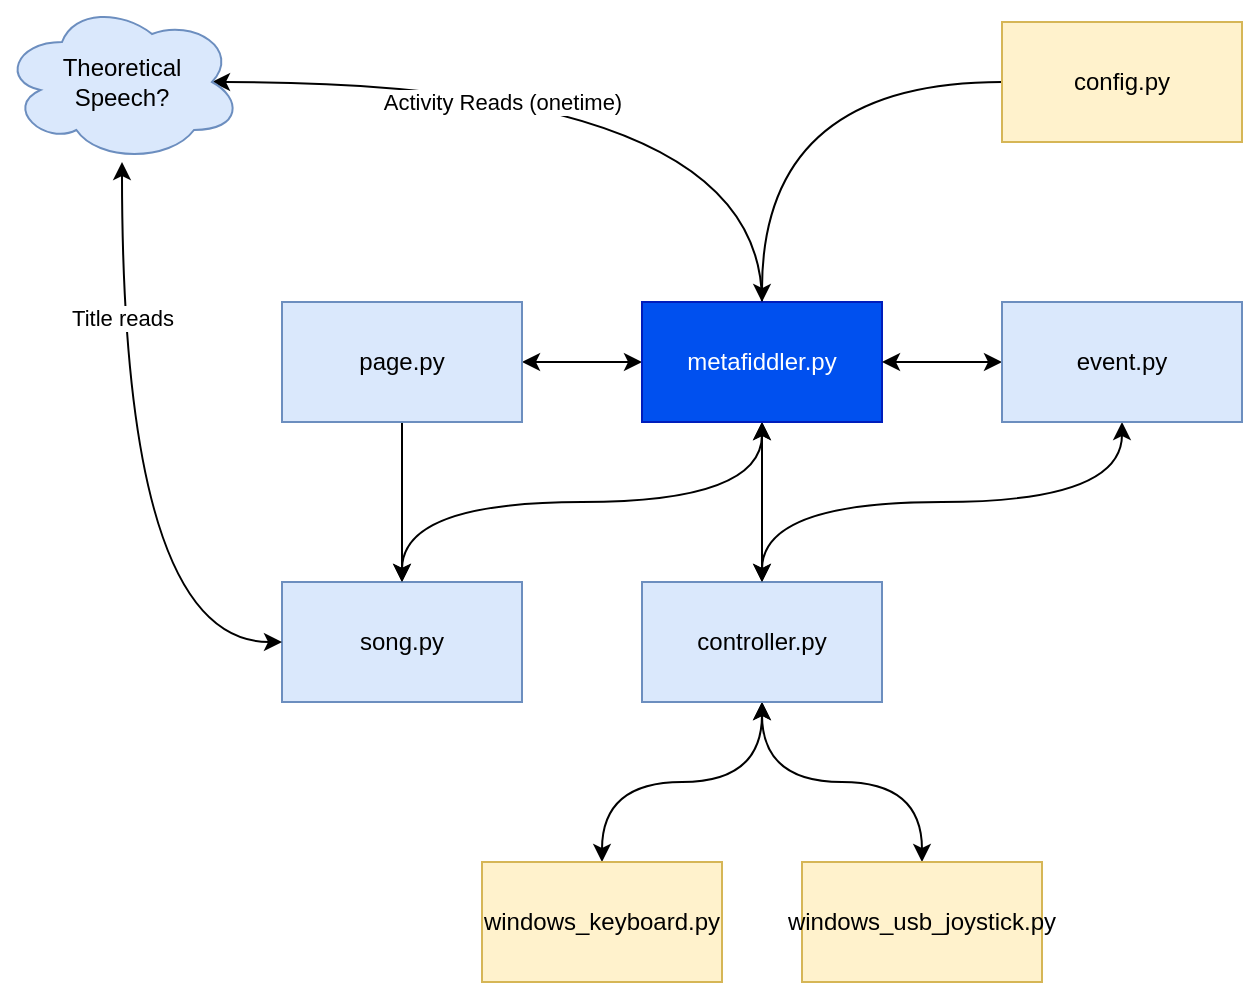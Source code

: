 <mxfile version="13.0.3" type="device"><diagram id="YOKJS-2tm8vGP9u_xy5H" name="Page-1"><mxGraphModel dx="1556" dy="771" grid="1" gridSize="10" guides="1" tooltips="1" connect="1" arrows="1" fold="1" page="1" pageScale="1" pageWidth="1000" pageHeight="800" math="0" shadow="0"><root><mxCell id="0"/><mxCell id="1" parent="0"/><mxCell id="CUD5xtRshe0eu_x8DfdM-5" style="edgeStyle=orthogonalEdgeStyle;rounded=0;orthogonalLoop=1;jettySize=auto;html=1;curved=1;startArrow=classic;startFill=1;exitX=0.5;exitY=1;exitDx=0;exitDy=0;entryX=0.5;entryY=0;entryDx=0;entryDy=0;" edge="1" parent="1" source="CUD5xtRshe0eu_x8DfdM-1" target="CUD5xtRshe0eu_x8DfdM-2"><mxGeometry relative="1" as="geometry"><Array as="points"><mxPoint x="460" y="300"/><mxPoint x="280" y="300"/></Array></mxGeometry></mxCell><mxCell id="CUD5xtRshe0eu_x8DfdM-12" style="edgeStyle=orthogonalEdgeStyle;curved=1;rounded=0;orthogonalLoop=1;jettySize=auto;html=1;entryX=0.5;entryY=0;entryDx=0;entryDy=0;startArrow=classic;startFill=1;endArrow=classic;endFill=1;strokeColor=#000000;" edge="1" parent="1" source="CUD5xtRshe0eu_x8DfdM-1" target="CUD5xtRshe0eu_x8DfdM-6"><mxGeometry relative="1" as="geometry"/></mxCell><mxCell id="CUD5xtRshe0eu_x8DfdM-19" style="edgeStyle=orthogonalEdgeStyle;curved=1;rounded=0;orthogonalLoop=1;jettySize=auto;html=1;startArrow=classic;startFill=1;endArrow=classic;endFill=1;strokeColor=#000000;" edge="1" parent="1" source="CUD5xtRshe0eu_x8DfdM-1" target="CUD5xtRshe0eu_x8DfdM-18"><mxGeometry relative="1" as="geometry"/></mxCell><mxCell id="CUD5xtRshe0eu_x8DfdM-25" style="edgeStyle=orthogonalEdgeStyle;rounded=0;orthogonalLoop=1;jettySize=auto;html=1;entryX=0.875;entryY=0.5;entryDx=0;entryDy=0;entryPerimeter=0;startArrow=none;startFill=0;endArrow=classic;endFill=1;strokeColor=#000000;exitX=0.5;exitY=0;exitDx=0;exitDy=0;curved=1;" edge="1" parent="1" source="CUD5xtRshe0eu_x8DfdM-1" target="CUD5xtRshe0eu_x8DfdM-16"><mxGeometry relative="1" as="geometry"><Array as="points"><mxPoint x="460" y="90"/></Array></mxGeometry></mxCell><mxCell id="CUD5xtRshe0eu_x8DfdM-26" value="Activity Reads (onetime)" style="edgeLabel;html=1;align=center;verticalAlign=middle;resizable=0;points=[];" vertex="1" connectable="0" parent="CUD5xtRshe0eu_x8DfdM-25"><mxGeometry x="0.187" y="-2" relative="1" as="geometry"><mxPoint x="-12" y="12" as="offset"/></mxGeometry></mxCell><mxCell id="CUD5xtRshe0eu_x8DfdM-1" value="metafiddler.py" style="rounded=0;whiteSpace=wrap;html=1;fillColor=#0050ef;strokeColor=#001DBC;fontColor=#ffffff;" vertex="1" parent="1"><mxGeometry x="400" y="200" width="120" height="60" as="geometry"/></mxCell><mxCell id="CUD5xtRshe0eu_x8DfdM-2" value="song.py" style="rounded=0;whiteSpace=wrap;html=1;fillColor=#dae8fc;strokeColor=#6c8ebf;" vertex="1" parent="1"><mxGeometry x="220" y="340" width="120" height="60" as="geometry"/></mxCell><mxCell id="CUD5xtRshe0eu_x8DfdM-4" style="edgeStyle=orthogonalEdgeStyle;rounded=0;orthogonalLoop=1;jettySize=auto;html=1;curved=1;" edge="1" parent="1" source="CUD5xtRshe0eu_x8DfdM-3" target="CUD5xtRshe0eu_x8DfdM-1"><mxGeometry relative="1" as="geometry"/></mxCell><mxCell id="CUD5xtRshe0eu_x8DfdM-3" value="config.py" style="rounded=0;whiteSpace=wrap;html=1;fillColor=#fff2cc;strokeColor=#d6b656;" vertex="1" parent="1"><mxGeometry x="580" y="60" width="120" height="60" as="geometry"/></mxCell><mxCell id="CUD5xtRshe0eu_x8DfdM-13" style="edgeStyle=orthogonalEdgeStyle;curved=1;rounded=0;orthogonalLoop=1;jettySize=auto;html=1;entryX=0.5;entryY=0;entryDx=0;entryDy=0;startArrow=classic;startFill=1;endArrow=classic;endFill=1;strokeColor=#000000;" edge="1" parent="1" source="CUD5xtRshe0eu_x8DfdM-6" target="CUD5xtRshe0eu_x8DfdM-7"><mxGeometry relative="1" as="geometry"/></mxCell><mxCell id="CUD5xtRshe0eu_x8DfdM-14" style="edgeStyle=orthogonalEdgeStyle;curved=1;rounded=0;orthogonalLoop=1;jettySize=auto;html=1;startArrow=classic;startFill=1;endArrow=classic;endFill=1;strokeColor=#000000;" edge="1" parent="1" source="CUD5xtRshe0eu_x8DfdM-6" target="CUD5xtRshe0eu_x8DfdM-8"><mxGeometry relative="1" as="geometry"/></mxCell><mxCell id="CUD5xtRshe0eu_x8DfdM-6" value="controller.py" style="rounded=0;whiteSpace=wrap;html=1;fillColor=#dae8fc;strokeColor=#6c8ebf;" vertex="1" parent="1"><mxGeometry x="400" y="340" width="120" height="60" as="geometry"/></mxCell><mxCell id="CUD5xtRshe0eu_x8DfdM-7" value="windows_keyboard.py" style="rounded=0;whiteSpace=wrap;html=1;fillColor=#fff2cc;strokeColor=#d6b656;" vertex="1" parent="1"><mxGeometry x="320" y="480" width="120" height="60" as="geometry"/></mxCell><mxCell id="CUD5xtRshe0eu_x8DfdM-8" value="windows_usb_joystick.py" style="rounded=0;whiteSpace=wrap;html=1;fillColor=#fff2cc;strokeColor=#d6b656;" vertex="1" parent="1"><mxGeometry x="480" y="480" width="120" height="60" as="geometry"/></mxCell><mxCell id="CUD5xtRshe0eu_x8DfdM-10" style="edgeStyle=orthogonalEdgeStyle;curved=1;rounded=0;orthogonalLoop=1;jettySize=auto;html=1;startArrow=classic;startFill=1;entryX=0.5;entryY=0;entryDx=0;entryDy=0;exitX=0.5;exitY=1;exitDx=0;exitDy=0;" edge="1" parent="1" source="CUD5xtRshe0eu_x8DfdM-9" target="CUD5xtRshe0eu_x8DfdM-6"><mxGeometry relative="1" as="geometry"/></mxCell><mxCell id="CUD5xtRshe0eu_x8DfdM-27" style="edgeStyle=orthogonalEdgeStyle;curved=1;rounded=0;orthogonalLoop=1;jettySize=auto;html=1;startArrow=classic;startFill=1;endArrow=classic;endFill=1;strokeColor=#000000;" edge="1" parent="1" source="CUD5xtRshe0eu_x8DfdM-9" target="CUD5xtRshe0eu_x8DfdM-1"><mxGeometry relative="1" as="geometry"/></mxCell><mxCell id="CUD5xtRshe0eu_x8DfdM-9" value="event.py" style="rounded=0;whiteSpace=wrap;html=1;fillColor=#dae8fc;strokeColor=#6c8ebf;" vertex="1" parent="1"><mxGeometry x="580" y="200" width="120" height="60" as="geometry"/></mxCell><mxCell id="CUD5xtRshe0eu_x8DfdM-21" style="edgeStyle=orthogonalEdgeStyle;curved=1;rounded=0;orthogonalLoop=1;jettySize=auto;html=1;entryX=0;entryY=0.5;entryDx=0;entryDy=0;startArrow=classic;startFill=1;endArrow=classic;endFill=1;strokeColor=#000000;" edge="1" parent="1" source="CUD5xtRshe0eu_x8DfdM-16" target="CUD5xtRshe0eu_x8DfdM-2"><mxGeometry relative="1" as="geometry"><Array as="points"><mxPoint x="140" y="370"/></Array></mxGeometry></mxCell><mxCell id="CUD5xtRshe0eu_x8DfdM-22" value="Title reads" style="edgeLabel;html=1;align=center;verticalAlign=middle;resizable=0;points=[];" vertex="1" connectable="0" parent="CUD5xtRshe0eu_x8DfdM-21"><mxGeometry x="-0.511" relative="1" as="geometry"><mxPoint as="offset"/></mxGeometry></mxCell><mxCell id="CUD5xtRshe0eu_x8DfdM-16" value="Theoretical&lt;br&gt;Speech?" style="ellipse;shape=cloud;whiteSpace=wrap;html=1;fillColor=#dae8fc;strokeColor=#6c8ebf;" vertex="1" parent="1"><mxGeometry x="80" y="50" width="120" height="80" as="geometry"/></mxCell><mxCell id="CUD5xtRshe0eu_x8DfdM-20" style="edgeStyle=orthogonalEdgeStyle;curved=1;rounded=0;orthogonalLoop=1;jettySize=auto;html=1;startArrow=none;startFill=0;endArrow=classic;endFill=1;strokeColor=#000000;" edge="1" parent="1" source="CUD5xtRshe0eu_x8DfdM-18" target="CUD5xtRshe0eu_x8DfdM-2"><mxGeometry relative="1" as="geometry"/></mxCell><mxCell id="CUD5xtRshe0eu_x8DfdM-18" value="page.py" style="rounded=0;whiteSpace=wrap;html=1;fillColor=#dae8fc;strokeColor=#6c8ebf;" vertex="1" parent="1"><mxGeometry x="220" y="200" width="120" height="60" as="geometry"/></mxCell></root></mxGraphModel></diagram></mxfile>